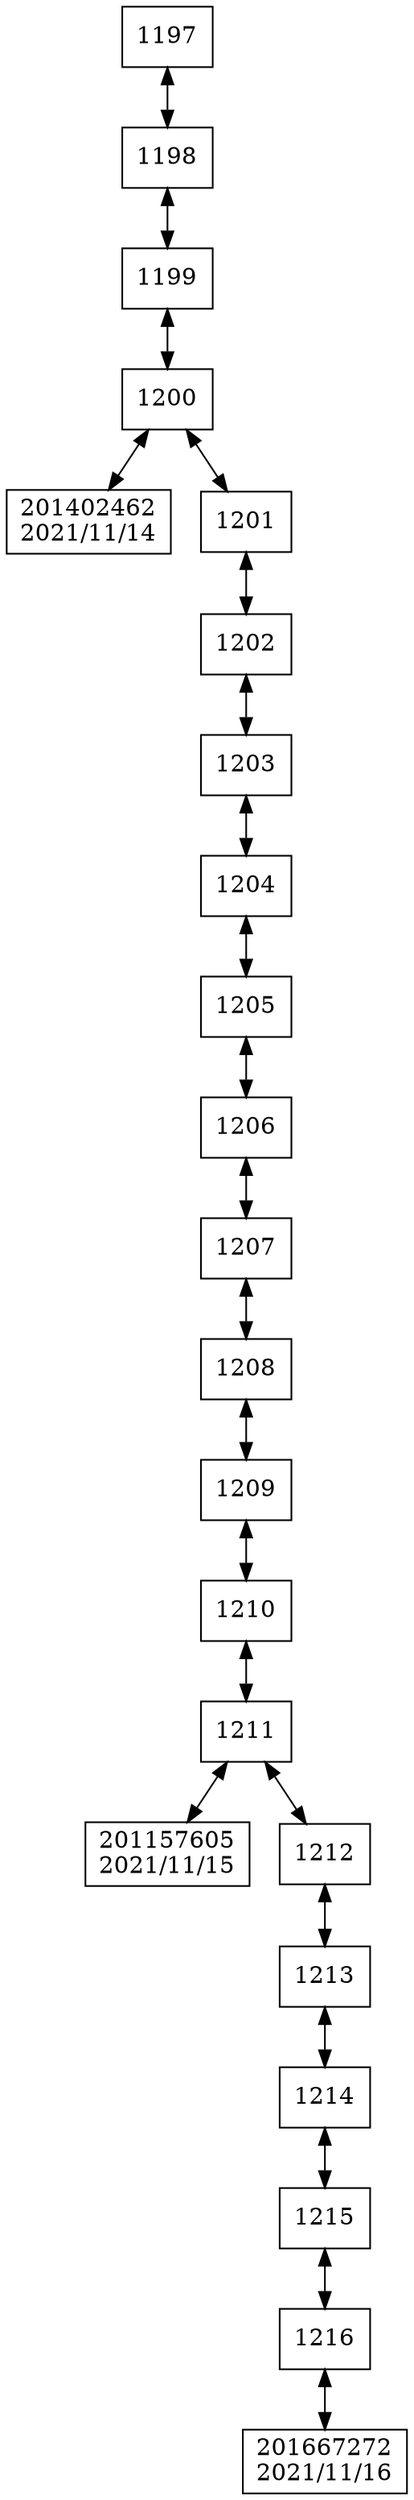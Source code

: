 digraph G{
 rankdir = TB; 
node [shape=box]; 
compound=true; 
"1197"[label="1197"];
"1198"[label="1198"];
"1199"[label="1199"];
"1200"[label="1200"];
"201402462"[label="201402462
2021/11/14"];
"1201"[label="1201"];
"1202"[label="1202"];
"1203"[label="1203"];
"1204"[label="1204"];
"1205"[label="1205"];
"1206"[label="1206"];
"1207"[label="1207"];
"1208"[label="1208"];
"1209"[label="1209"];
"1210"[label="1210"];
"1211"[label="1211"];
"201157605"[label="201157605
2021/11/15"];
"1212"[label="1212"];
"1213"[label="1213"];
"1214"[label="1214"];
"1215"[label="1215"];
"1216"[label="1216"];
"201667272"[label="201667272
2021/11/16"];
"1197" -> "1198"[dir="both"];
"1198" -> "1199"[dir="both"];
"1199" -> "1200"[dir="both"];
"1200" -> "201402462"[dir="both"];
"1200" -> "1201"[dir="both"];
"1201" -> "1202"[dir="both"];
"1202" -> "1203"[dir="both"];
"1203" -> "1204"[dir="both"];
"1204" -> "1205"[dir="both"];
"1205" -> "1206"[dir="both"];
"1206" -> "1207"[dir="both"];
"1207" -> "1208"[dir="both"];
"1208" -> "1209"[dir="both"];
"1209" -> "1210"[dir="both"];
"1210" -> "1211"[dir="both"];
"1211" -> "201157605"[dir="both"];
"1211" -> "1212"[dir="both"];
"1212" -> "1213"[dir="both"];
"1213" -> "1214"[dir="both"];
"1214" -> "1215"[dir="both"];
"1215" -> "1216"[dir="both"];
"1216" -> "201667272"[dir="both"];

}

